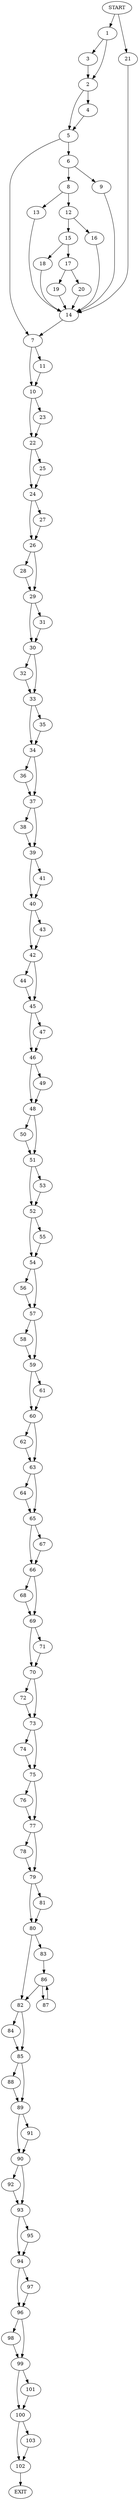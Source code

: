 digraph {
0 [label="START"]
104 [label="EXIT"]
0 -> 1
1 -> 2
1 -> 3
2 -> 4
2 -> 5
3 -> 2
4 -> 5
5 -> 6
5 -> 7
6 -> 8
6 -> 9
7 -> 10
7 -> 11
8 -> 12
8 -> 13
9 -> 14
14 -> 7
13 -> 14
12 -> 15
12 -> 16
15 -> 17
15 -> 18
16 -> 14
17 -> 19
17 -> 20
18 -> 14
19 -> 14
20 -> 14
0 -> 21
21 -> 14
11 -> 10
10 -> 22
10 -> 23
23 -> 22
22 -> 24
22 -> 25
24 -> 26
24 -> 27
25 -> 24
26 -> 28
26 -> 29
27 -> 26
28 -> 29
29 -> 30
29 -> 31
31 -> 30
30 -> 32
30 -> 33
33 -> 34
33 -> 35
32 -> 33
34 -> 36
34 -> 37
35 -> 34
36 -> 37
37 -> 38
37 -> 39
38 -> 39
39 -> 40
39 -> 41
41 -> 40
40 -> 42
40 -> 43
42 -> 44
42 -> 45
43 -> 42
44 -> 45
45 -> 46
45 -> 47
47 -> 46
46 -> 48
46 -> 49
48 -> 50
48 -> 51
49 -> 48
51 -> 52
51 -> 53
50 -> 51
53 -> 52
52 -> 54
52 -> 55
55 -> 54
54 -> 56
54 -> 57
57 -> 58
57 -> 59
56 -> 57
59 -> 60
59 -> 61
58 -> 59
60 -> 62
60 -> 63
61 -> 60
63 -> 64
63 -> 65
62 -> 63
65 -> 66
65 -> 67
64 -> 65
67 -> 66
66 -> 68
66 -> 69
69 -> 70
69 -> 71
68 -> 69
70 -> 72
70 -> 73
71 -> 70
73 -> 74
73 -> 75
72 -> 73
74 -> 75
75 -> 76
75 -> 77
77 -> 78
77 -> 79
76 -> 77
79 -> 80
79 -> 81
78 -> 79
80 -> 82
80 -> 83
81 -> 80
82 -> 84
82 -> 85
83 -> 86
86 -> 82
86 -> 87
87 -> 86
85 -> 88
85 -> 89
84 -> 85
88 -> 89
89 -> 90
89 -> 91
91 -> 90
90 -> 92
90 -> 93
92 -> 93
93 -> 94
93 -> 95
95 -> 94
94 -> 96
94 -> 97
96 -> 98
96 -> 99
97 -> 96
98 -> 99
99 -> 100
99 -> 101
101 -> 100
100 -> 102
100 -> 103
103 -> 102
102 -> 104
}

